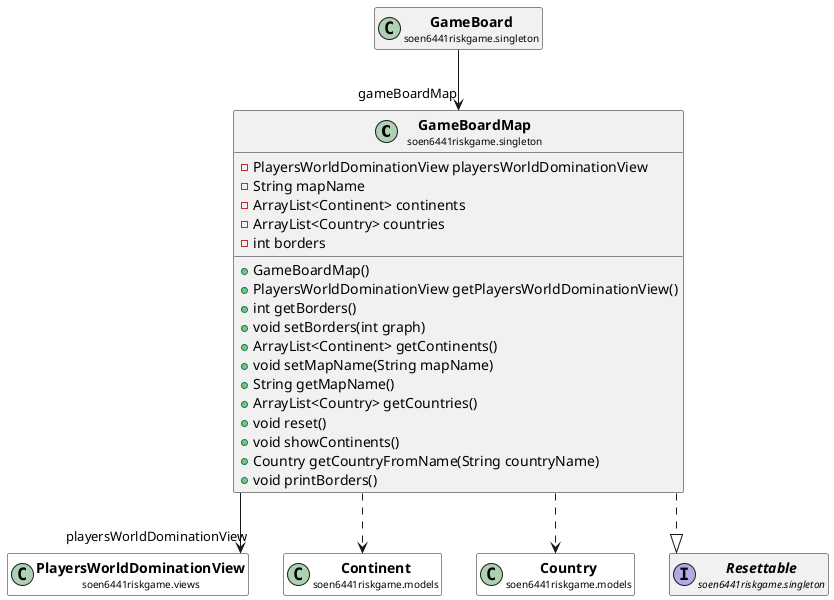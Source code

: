@startuml

skinparam svgLinkTarget _parent
skinparam linetype ortho
set namespaceSeparator none
class "<b><size:14>GameBoardMap</b>\n<size:10>soen6441riskgame.singleton" as soen6441riskgame.singleton.GameBoardMap  [[../../soen6441riskgame/singleton/GameBoardMap.html{soen6441riskgame.singleton.GameBoardMap}]] {
-PlayersWorldDominationView playersWorldDominationView
-String mapName
-ArrayList<Continent> continents
-ArrayList<Country> countries
-int borders
+GameBoardMap()
+PlayersWorldDominationView getPlayersWorldDominationView()
+int getBorders()
+void setBorders(int graph)
+ArrayList<Continent> getContinents()
+void setMapName(String mapName)
+String getMapName()
+ArrayList<Country> getCountries()
+void reset()
+void showContinents()
+Country getCountryFromName(String countryName)
+void printBorders()
}


class "<b><size:14>GameBoard</b>\n<size:10>soen6441riskgame.singleton" as soen6441riskgame.singleton.GameBoard  [[../../soen6441riskgame/singleton/GameBoard.html{soen6441riskgame.singleton.GameBoard}]] {
}

hide soen6441riskgame.singleton.GameBoard fields
hide soen6441riskgame.singleton.GameBoard methods

soen6441riskgame.singleton.GameBoard -->  "gameBoardMap" soen6441riskgame.singleton.GameBoardMap

class "<b><size:14>PlayersWorldDominationView</b>\n<size:10>soen6441riskgame.views" as soen6441riskgame.views.PlayersWorldDominationView  [[../../soen6441riskgame/views/PlayersWorldDominationView.html{soen6441riskgame.views.PlayersWorldDominationView}]] #white {
}

hide soen6441riskgame.views.PlayersWorldDominationView fields
hide soen6441riskgame.views.PlayersWorldDominationView methods

soen6441riskgame.singleton.GameBoardMap -->  "playersWorldDominationView" soen6441riskgame.views.PlayersWorldDominationView


class "<b><size:14>Continent</b>\n<size:10>soen6441riskgame.models" as soen6441riskgame.models.Continent  [[../../soen6441riskgame/models/Continent.html{soen6441riskgame.models.Continent}]] #white {
}

hide soen6441riskgame.models.Continent fields
hide soen6441riskgame.models.Continent methods

soen6441riskgame.singleton.GameBoardMap ..> soen6441riskgame.models.Continent


class "<b><size:14>Country</b>\n<size:10>soen6441riskgame.models" as soen6441riskgame.models.Country  [[../../soen6441riskgame/models/Country.html{soen6441riskgame.models.Country}]] #white {
}

hide soen6441riskgame.models.Country fields
hide soen6441riskgame.models.Country methods

soen6441riskgame.singleton.GameBoardMap ..> soen6441riskgame.models.Country

interface "<b><size:14>Resettable</b>\n<size:10>soen6441riskgame.singleton" as soen6441riskgame.singleton.Resettable  [[../../soen6441riskgame/singleton/Resettable.html{soen6441riskgame.singleton.Resettable}]] {
}

hide soen6441riskgame.singleton.Resettable fields
hide soen6441riskgame.singleton.Resettable methods

soen6441riskgame.singleton.GameBoardMap ..|> soen6441riskgame.singleton.Resettable


@enduml
